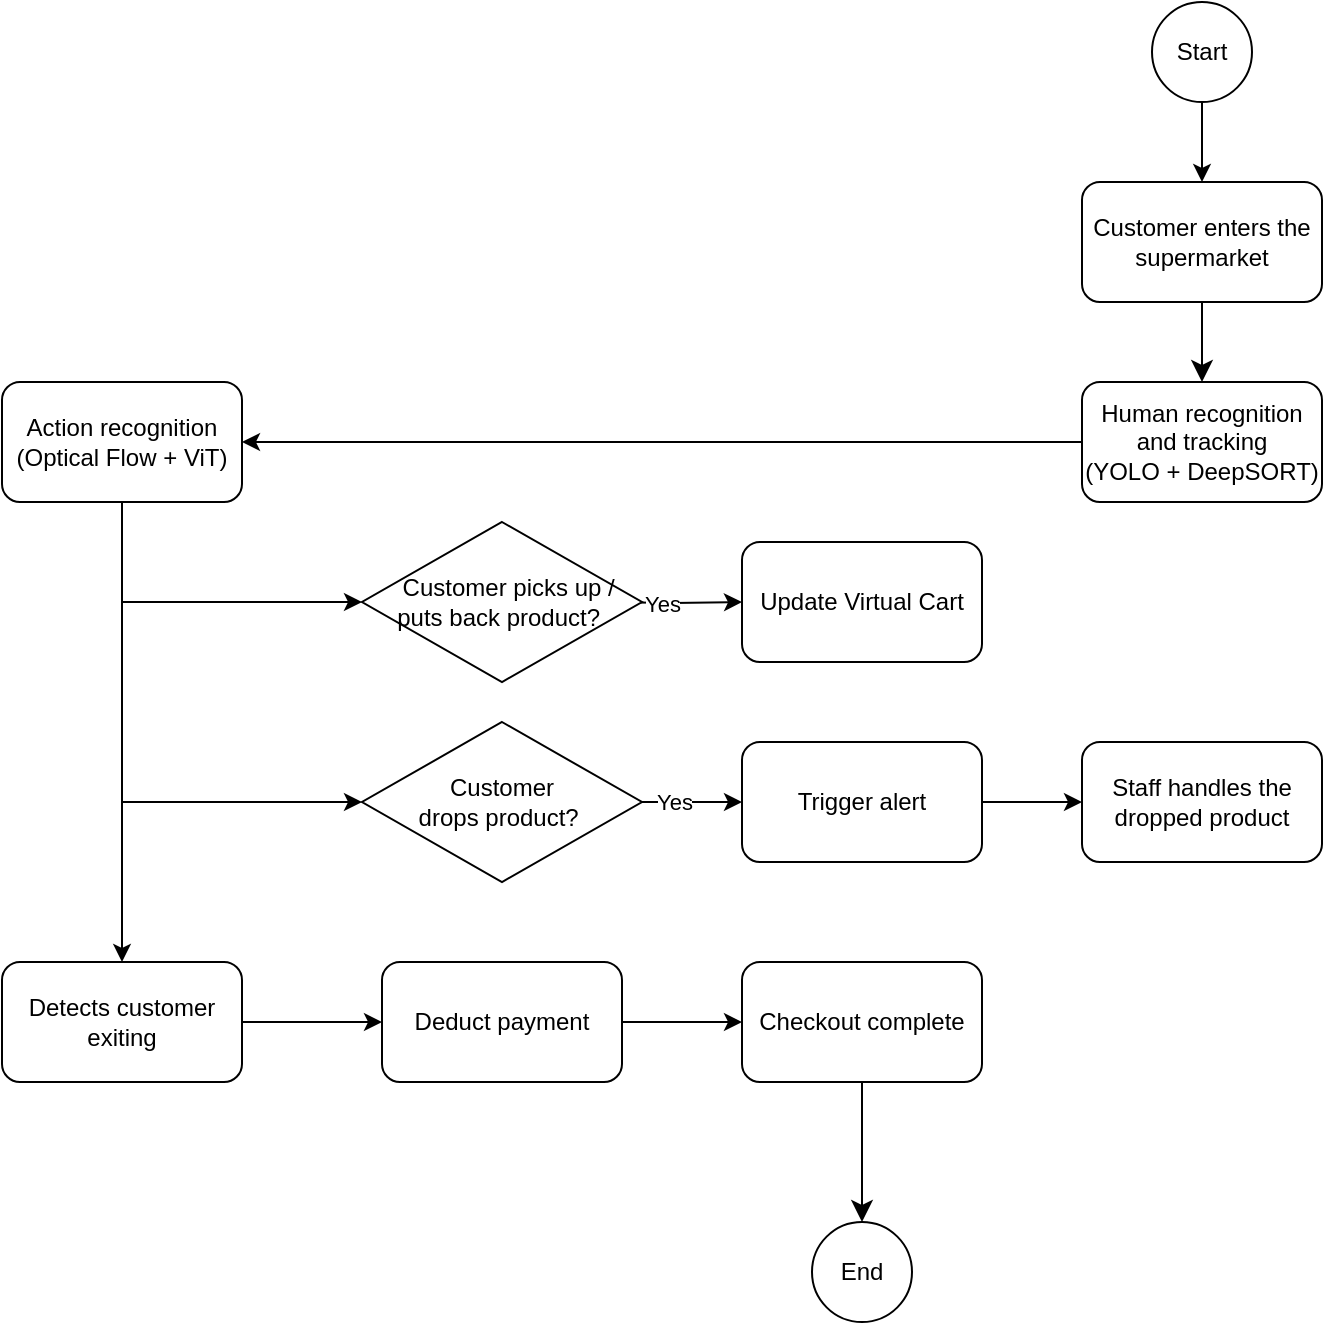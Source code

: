 <mxfile version="26.0.11">
  <diagram id="C5RBs43oDa-KdzZeNtuy" name="Page-1">
    <mxGraphModel dx="1012" dy="1048" grid="1" gridSize="10" guides="1" tooltips="1" connect="1" arrows="1" fold="1" page="1" pageScale="1" pageWidth="827" pageHeight="1169" math="0" shadow="0">
      <root>
        <mxCell id="WIyWlLk6GJQsqaUBKTNV-0" />
        <mxCell id="WIyWlLk6GJQsqaUBKTNV-1" parent="WIyWlLk6GJQsqaUBKTNV-0" />
        <mxCell id="DH9YnwBXeE9jykHtQt9v-0" value="&lt;div&gt;&lt;p class=&quot;p1&quot;&gt;Start&lt;/p&gt;&lt;/div&gt;" style="ellipse;whiteSpace=wrap;html=1;aspect=fixed;" parent="WIyWlLk6GJQsqaUBKTNV-1" vertex="1">
          <mxGeometry x="645" y="350" width="50" height="50" as="geometry" />
        </mxCell>
        <mxCell id="DH9YnwBXeE9jykHtQt9v-1" value="&lt;p class=&quot;p1&quot;&gt;Customer enters the supermarket&lt;/p&gt;" style="rounded=1;whiteSpace=wrap;html=1;" parent="WIyWlLk6GJQsqaUBKTNV-1" vertex="1">
          <mxGeometry x="610" y="440" width="120" height="60" as="geometry" />
        </mxCell>
        <mxCell id="DH9YnwBXeE9jykHtQt9v-8" value="" style="endArrow=classic;html=1;rounded=0;exitX=0.5;exitY=1;exitDx=0;exitDy=0;" parent="WIyWlLk6GJQsqaUBKTNV-1" source="DH9YnwBXeE9jykHtQt9v-0" target="DH9YnwBXeE9jykHtQt9v-1" edge="1">
          <mxGeometry width="50" height="50" relative="1" as="geometry">
            <mxPoint x="310" y="270" as="sourcePoint" />
            <mxPoint x="360" y="220" as="targetPoint" />
          </mxGeometry>
        </mxCell>
        <mxCell id="DH9YnwBXeE9jykHtQt9v-42" value="" style="edgeStyle=orthogonalEdgeStyle;rounded=0;orthogonalLoop=1;jettySize=auto;html=1;" parent="WIyWlLk6GJQsqaUBKTNV-1" source="DH9YnwBXeE9jykHtQt9v-39" target="DH9YnwBXeE9jykHtQt9v-41" edge="1">
          <mxGeometry relative="1" as="geometry" />
        </mxCell>
        <mxCell id="DH9YnwBXeE9jykHtQt9v-39" value="Human recognition and tracking&lt;div&gt;(YOLO + DeepSORT)&lt;/div&gt;" style="whiteSpace=wrap;html=1;rounded=1;" parent="WIyWlLk6GJQsqaUBKTNV-1" vertex="1">
          <mxGeometry x="610" y="540" width="120" height="60" as="geometry" />
        </mxCell>
        <mxCell id="DH9YnwBXeE9jykHtQt9v-59" value="" style="edgeStyle=orthogonalEdgeStyle;rounded=0;orthogonalLoop=1;jettySize=auto;html=1;" parent="WIyWlLk6GJQsqaUBKTNV-1" source="DH9YnwBXeE9jykHtQt9v-41" target="DH9YnwBXeE9jykHtQt9v-58" edge="1">
          <mxGeometry relative="1" as="geometry" />
        </mxCell>
        <mxCell id="DH9YnwBXeE9jykHtQt9v-41" value="Action recognition&lt;div&gt;(&lt;span style=&quot;background-color: transparent; color: light-dark(rgb(0, 0, 0), rgb(255, 255, 255));&quot;&gt;Optical Flow + ViT)&lt;/span&gt;&lt;/div&gt;" style="whiteSpace=wrap;html=1;rounded=1;" parent="WIyWlLk6GJQsqaUBKTNV-1" vertex="1">
          <mxGeometry x="70" y="540" width="120" height="60" as="geometry" />
        </mxCell>
        <mxCell id="DH9YnwBXeE9jykHtQt9v-49" value="" style="edgeStyle=orthogonalEdgeStyle;rounded=0;orthogonalLoop=1;jettySize=auto;html=1;" parent="WIyWlLk6GJQsqaUBKTNV-1" target="DH9YnwBXeE9jykHtQt9v-48" edge="1">
          <mxGeometry relative="1" as="geometry">
            <mxPoint x="370" y="650.0" as="sourcePoint" />
          </mxGeometry>
        </mxCell>
        <mxCell id="DH9YnwBXeE9jykHtQt9v-63" value="Yes" style="edgeLabel;html=1;align=center;verticalAlign=middle;resizable=0;points=[];" parent="DH9YnwBXeE9jykHtQt9v-49" vertex="1" connectable="0">
          <mxGeometry x="-0.263" y="-3" relative="1" as="geometry">
            <mxPoint x="4" y="-3" as="offset" />
          </mxGeometry>
        </mxCell>
        <mxCell id="DH9YnwBXeE9jykHtQt9v-45" value="" style="endArrow=classic;html=1;rounded=0;exitX=0.75;exitY=1;exitDx=0;exitDy=0;entryX=0;entryY=0.5;entryDx=0;entryDy=0;" parent="WIyWlLk6GJQsqaUBKTNV-1" target="DH9YnwBXeE9jykHtQt9v-60" edge="1">
          <mxGeometry width="50" height="50" relative="1" as="geometry">
            <mxPoint x="130" y="600" as="sourcePoint" />
            <mxPoint x="220" y="650.0" as="targetPoint" />
            <Array as="points">
              <mxPoint x="130" y="630" />
              <mxPoint x="130" y="650" />
            </Array>
          </mxGeometry>
        </mxCell>
        <mxCell id="DH9YnwBXeE9jykHtQt9v-48" value="Update&amp;nbsp;&lt;span style=&quot;background-color: transparent; color: light-dark(rgb(0, 0, 0), rgb(255, 255, 255));&quot;&gt;Virtual Cart&lt;/span&gt;" style="whiteSpace=wrap;html=1;rounded=1;" parent="WIyWlLk6GJQsqaUBKTNV-1" vertex="1">
          <mxGeometry x="440" y="620" width="120" height="60" as="geometry" />
        </mxCell>
        <mxCell id="DH9YnwBXeE9jykHtQt9v-55" value="" style="edgeStyle=orthogonalEdgeStyle;rounded=0;orthogonalLoop=1;jettySize=auto;html=1;exitX=1;exitY=0.5;exitDx=0;exitDy=0;entryX=0;entryY=0.5;entryDx=0;entryDy=0;" parent="WIyWlLk6GJQsqaUBKTNV-1" source="DH9YnwBXeE9jykHtQt9v-62" target="DH9YnwBXeE9jykHtQt9v-54" edge="1">
          <mxGeometry relative="1" as="geometry">
            <mxPoint x="370" y="830.0" as="sourcePoint" />
            <Array as="points">
              <mxPoint x="410" y="750" />
              <mxPoint x="410" y="750" />
            </Array>
          </mxGeometry>
        </mxCell>
        <mxCell id="DH9YnwBXeE9jykHtQt9v-65" value="Yes" style="edgeLabel;html=1;align=center;verticalAlign=middle;resizable=0;points=[];" parent="DH9YnwBXeE9jykHtQt9v-55" vertex="1" connectable="0">
          <mxGeometry x="-0.078" y="1" relative="1" as="geometry">
            <mxPoint x="-7" y="1" as="offset" />
          </mxGeometry>
        </mxCell>
        <mxCell id="DH9YnwBXeE9jykHtQt9v-57" value="" style="edgeStyle=orthogonalEdgeStyle;rounded=0;orthogonalLoop=1;jettySize=auto;html=1;" parent="WIyWlLk6GJQsqaUBKTNV-1" source="DH9YnwBXeE9jykHtQt9v-54" target="DH9YnwBXeE9jykHtQt9v-56" edge="1">
          <mxGeometry relative="1" as="geometry" />
        </mxCell>
        <mxCell id="DH9YnwBXeE9jykHtQt9v-54" value="&lt;p class=&quot;p1&quot;&gt;Trigger alert&lt;/p&gt;" style="whiteSpace=wrap;html=1;rounded=1;" parent="WIyWlLk6GJQsqaUBKTNV-1" vertex="1">
          <mxGeometry x="440" y="720" width="120" height="60" as="geometry" />
        </mxCell>
        <mxCell id="DH9YnwBXeE9jykHtQt9v-56" value="&lt;p class=&quot;p1&quot;&gt;Staff handles the dropped product&lt;/p&gt;" style="whiteSpace=wrap;html=1;rounded=1;" parent="WIyWlLk6GJQsqaUBKTNV-1" vertex="1">
          <mxGeometry x="610" y="720" width="120" height="60" as="geometry" />
        </mxCell>
        <mxCell id="DH9YnwBXeE9jykHtQt9v-71" value="" style="edgeStyle=orthogonalEdgeStyle;rounded=0;orthogonalLoop=1;jettySize=auto;html=1;" parent="WIyWlLk6GJQsqaUBKTNV-1" source="DH9YnwBXeE9jykHtQt9v-58" target="DH9YnwBXeE9jykHtQt9v-70" edge="1">
          <mxGeometry relative="1" as="geometry" />
        </mxCell>
        <mxCell id="DH9YnwBXeE9jykHtQt9v-58" value="&lt;p class=&quot;p1&quot;&gt;D&lt;span style=&quot;background-color: transparent; color: light-dark(rgb(0, 0, 0), rgb(255, 255, 255));&quot;&gt;etects customer exiting&lt;/span&gt;&lt;/p&gt;" style="whiteSpace=wrap;html=1;rounded=1;" parent="WIyWlLk6GJQsqaUBKTNV-1" vertex="1">
          <mxGeometry x="70" y="830" width="120" height="60" as="geometry" />
        </mxCell>
        <mxCell id="DH9YnwBXeE9jykHtQt9v-60" value="&lt;p class=&quot;p1&quot;&gt;&amp;nbsp; Customer picks up / puts back&amp;nbsp;&lt;span style=&quot;background-color: transparent; color: light-dark(rgb(0, 0, 0), rgb(255, 255, 255));&quot;&gt;product?&lt;/span&gt;&lt;span style=&quot;background-color: transparent; color: light-dark(rgb(0, 0, 0), rgb(255, 255, 255));&quot; class=&quot;Apple-converted-space&quot;&gt;&amp;nbsp;&lt;/span&gt;&lt;/p&gt;" style="rhombus;whiteSpace=wrap;html=1;" parent="WIyWlLk6GJQsqaUBKTNV-1" vertex="1">
          <mxGeometry x="250" y="610" width="140" height="80" as="geometry" />
        </mxCell>
        <mxCell id="DH9YnwBXeE9jykHtQt9v-62" value="Customer drops&amp;nbsp;&lt;span style=&quot;color: light-dark(rgb(0, 0, 0), rgb(255, 255, 255)); background-color: transparent;&quot;&gt;product?&lt;/span&gt;&lt;span style=&quot;color: light-dark(rgb(0, 0, 0), rgb(255, 255, 255)); background-color: transparent;&quot; class=&quot;Apple-converted-space&quot;&gt;&amp;nbsp;&lt;/span&gt;" style="rhombus;whiteSpace=wrap;html=1;" parent="WIyWlLk6GJQsqaUBKTNV-1" vertex="1">
          <mxGeometry x="250" y="710" width="140" height="80" as="geometry" />
        </mxCell>
        <mxCell id="DH9YnwBXeE9jykHtQt9v-77" value="" style="edgeStyle=orthogonalEdgeStyle;rounded=0;orthogonalLoop=1;jettySize=auto;html=1;" parent="WIyWlLk6GJQsqaUBKTNV-1" source="DH9YnwBXeE9jykHtQt9v-70" target="DH9YnwBXeE9jykHtQt9v-76" edge="1">
          <mxGeometry relative="1" as="geometry" />
        </mxCell>
        <mxCell id="DH9YnwBXeE9jykHtQt9v-70" value="&lt;p class=&quot;p1&quot;&gt;Deduct payment&lt;/p&gt;" style="whiteSpace=wrap;html=1;rounded=1;" parent="WIyWlLk6GJQsqaUBKTNV-1" vertex="1">
          <mxGeometry x="260" y="830" width="120" height="60" as="geometry" />
        </mxCell>
        <mxCell id="DH9YnwBXeE9jykHtQt9v-76" value="&lt;p class=&quot;p1&quot;&gt;Checkout complete&lt;/p&gt;" style="whiteSpace=wrap;html=1;rounded=1;" parent="WIyWlLk6GJQsqaUBKTNV-1" vertex="1">
          <mxGeometry x="440" y="830" width="120" height="60" as="geometry" />
        </mxCell>
        <mxCell id="DH9YnwBXeE9jykHtQt9v-79" value="&lt;div&gt;&lt;p class=&quot;p1&quot;&gt;End&lt;/p&gt;&lt;/div&gt;" style="ellipse;whiteSpace=wrap;html=1;aspect=fixed;" parent="WIyWlLk6GJQsqaUBKTNV-1" vertex="1">
          <mxGeometry x="475" y="960" width="50" height="50" as="geometry" />
        </mxCell>
        <mxCell id="uuW5us353HKHIxsga8VK-11" value="" style="edgeStyle=none;curved=1;rounded=0;orthogonalLoop=1;jettySize=auto;html=1;fontSize=12;startSize=8;endSize=8;exitX=0.5;exitY=1;exitDx=0;exitDy=0;" parent="WIyWlLk6GJQsqaUBKTNV-1" source="DH9YnwBXeE9jykHtQt9v-76" target="DH9YnwBXeE9jykHtQt9v-79" edge="1">
          <mxGeometry relative="1" as="geometry">
            <mxPoint x="670" y="890" as="sourcePoint" />
          </mxGeometry>
        </mxCell>
        <mxCell id="uuW5us353HKHIxsga8VK-14" value="" style="endArrow=classic;html=1;rounded=0;exitX=0.5;exitY=1;exitDx=0;exitDy=0;entryX=0;entryY=0.5;entryDx=0;entryDy=0;" parent="WIyWlLk6GJQsqaUBKTNV-1" source="DH9YnwBXeE9jykHtQt9v-41" target="DH9YnwBXeE9jykHtQt9v-62" edge="1">
          <mxGeometry width="50" height="50" relative="1" as="geometry">
            <mxPoint x="130" y="710" as="sourcePoint" />
            <mxPoint x="230" y="760" as="targetPoint" />
            <Array as="points">
              <mxPoint x="130" y="750" />
            </Array>
          </mxGeometry>
        </mxCell>
        <mxCell id="1n3pUYNdukaqnlME4gIQ-0" value="" style="endArrow=classic;html=1;rounded=0;fontSize=12;startSize=8;endSize=8;curved=1;entryX=0.5;entryY=0;entryDx=0;entryDy=0;exitX=0.5;exitY=1;exitDx=0;exitDy=0;" edge="1" parent="WIyWlLk6GJQsqaUBKTNV-1" source="DH9YnwBXeE9jykHtQt9v-1" target="DH9YnwBXeE9jykHtQt9v-39">
          <mxGeometry width="50" height="50" relative="1" as="geometry">
            <mxPoint x="440" y="670" as="sourcePoint" />
            <mxPoint x="490" y="620" as="targetPoint" />
          </mxGeometry>
        </mxCell>
      </root>
    </mxGraphModel>
  </diagram>
</mxfile>
